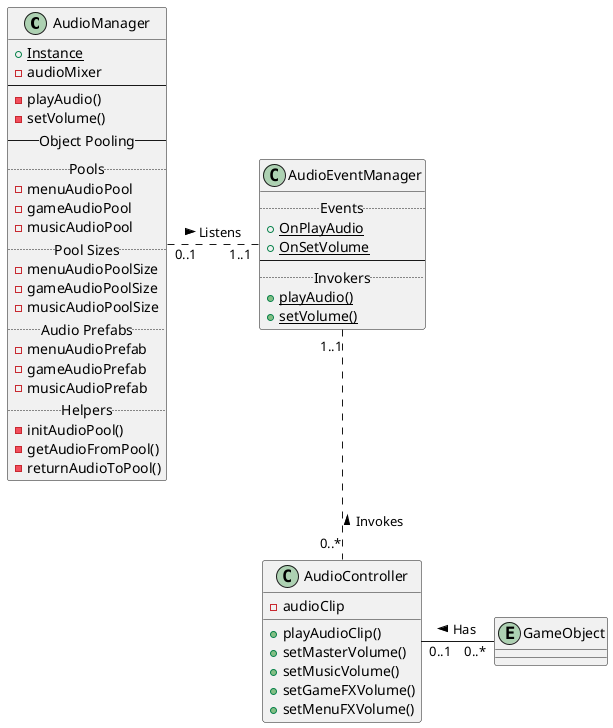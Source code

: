 @startuml inputsystem
class AudioManager {
    {static} +Instance
    -audioMixer
    ---
    -playAudio()
    -setVolume()
    --Object Pooling--
    ..Pools..
    -menuAudioPool
    -gameAudioPool
    -musicAudioPool
    ..Pool Sizes..
    -menuAudioPoolSize
    -gameAudioPoolSize
    -musicAudioPoolSize
    ..Audio Prefabs..
    -menuAudioPrefab
    -gameAudioPrefab
    -musicAudioPrefab
    ..Helpers..
    -initAudioPool()
    -getAudioFromPool()
    -returnAudioToPool()
}

class AudioController {
    -audioClip
    +playAudioClip()
    +setMasterVolume()
    +setMusicVolume()
    +setGameFXVolume()
    +setMenuFXVolume()
}

class AudioEventManager {
    ..Events..
    {static} +OnPlayAudio
    {static} +OnSetVolume
    ---
    ..Invokers..
    {static} +playAudio()
    {static} +setVolume()
}

entity GameObject

AudioManager       "0..1"    .right.    "1..1"    AudioEventManager    : "Listens >"
AudioController    "0..*"    .up.       "1..1"    AudioEventManager    : "Invokes >"
AudioController    "0..1"    -right-    "0..*"    GameObject           : "Has <"

@enduml
